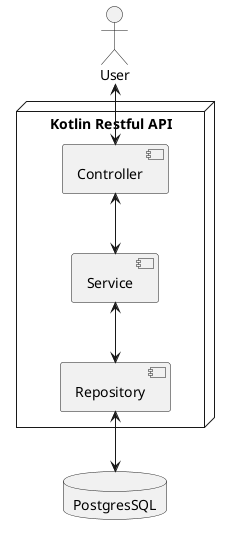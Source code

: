 @startuml

actor "User" as user
node "Kotlin Restful API" {
    component "Controller" as controller
    component "Service" as service
    component "Repository" as repository
}

database "PostgresSQL" as database

user <--> controller
controller <--> service
service <--> repository
repository <--> database

@enduml

'controller: Yang akan menerima request dari http (API)
'service: Business logic